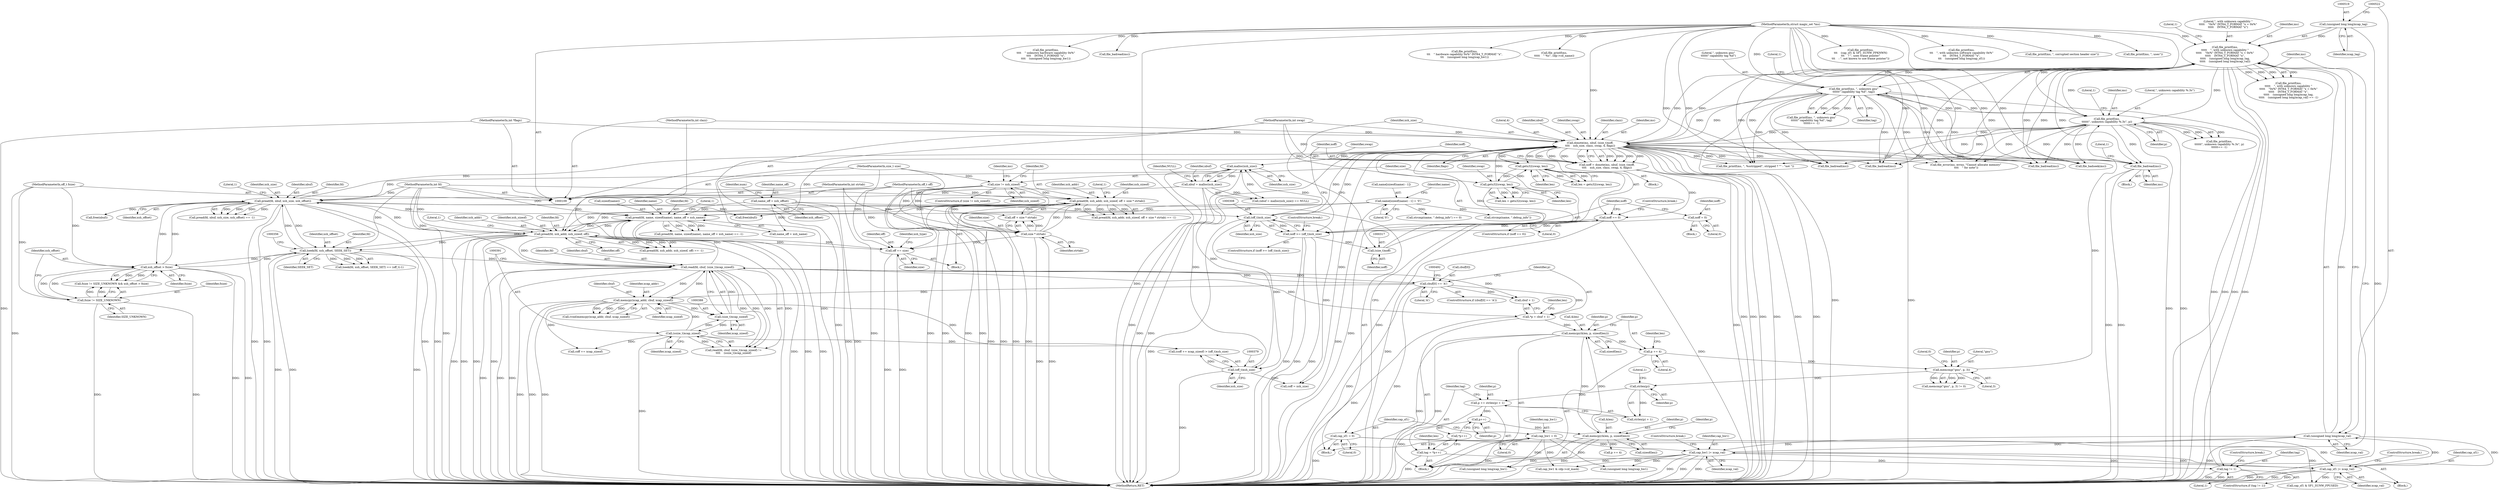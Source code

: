 digraph "1_file_445c8fb0ebff85195be94cd9f7e1df89cade5c7f_1@API" {
"1000394" [label="(Call,file_badread(ms))"];
"1000515" [label="(Call,file_printf(ms,\n\t\t\t\t\t    \", with unknown capability \"\n\t\t\t\t\t    \"0x%\" INT64_T_FORMAT \"x = 0x%\"\n\t\t\t\t\t    INT64_T_FORMAT \"x\",\n\t\t\t\t\t    (unsigned long long)xcap_tag,\n\t\t\t\t\t    (unsigned long long)xcap_val))"];
"1000480" [label="(Call,file_printf(ms, \", unknown gnu\"\n\t\t\t\t\t\t\" capability tag %d\", tag))"];
"1000438" [label="(Call,file_printf(ms,\n\t\t\t\t\t\t\", unknown capability %.3s\", p))"];
"1000313" [label="(Call,donote(ms, nbuf, (size_t)noff,\n\t\t\t\t    xsh_size, clazz, swap, 4, flags))"];
"1000110" [label="(MethodParameterIn,struct magic_set *ms)"];
"1000284" [label="(Call,pread(fd, nbuf, xsh_size, xsh_offset))"];
"1000226" [label="(Call,pread(fd, xsh_addr, xsh_sizeof, off))"];
"1000191" [label="(Call,pread(fd, name, sizeof(name), name_off + xsh_name))"];
"1000351" [label="(Call,lseek(fd, xsh_offset, SEEK_SET))"];
"1000113" [label="(MethodParameterIn,int fd)"];
"1000257" [label="(Call,xsh_offset > fsize)"];
"1000254" [label="(Call,fsize != SIZE_UNKNOWN)"];
"1000117" [label="(MethodParameterIn,off_t fsize)"];
"1000384" [label="(Call,read(fd, cbuf, (size_t)xcap_sizeof))"];
"1000400" [label="(Call,cbuf[0] == 'A')"];
"1000493" [label="(Call,memcpy(xcap_addr, cbuf, xcap_sizeof))"];
"1000390" [label="(Call,(ssize_t)xcap_sizeof)"];
"1000387" [label="(Call,(size_t)xcap_sizeof)"];
"1000164" [label="(Call,pread(fd, xsh_addr, xsh_sizeof, off + size * strtab))"];
"1000146" [label="(Call,size != xsh_sizeof)"];
"1000116" [label="(MethodParameterIn,size_t size)"];
"1000114" [label="(MethodParameterIn,off_t off)"];
"1000170" [label="(Call,size * strtab)"];
"1000120" [label="(MethodParameterIn,int strtab)"];
"1000207" [label="(Call,name[sizeof(name) - 1] = '\0')"];
"1000181" [label="(Call,name_off = xsh_offset)"];
"1000239" [label="(Call,off += size)"];
"1000269" [label="(Call,nbuf = malloc(xsh_size))"];
"1000271" [label="(Call,malloc(xsh_size))"];
"1000307" [label="(Call,(off_t)xsh_size)"];
"1000378" [label="(Call,(off_t)xsh_size)"];
"1000316" [label="(Call,(size_t)noff)"];
"1000305" [label="(Call,noff >= (off_t)xsh_size)"];
"1000325" [label="(Call,noff == 0)"];
"1000311" [label="(Call,noff = donote(ms, nbuf, (size_t)noff,\n\t\t\t\t    xsh_size, clazz, swap, 4, flags))"];
"1000299" [label="(Call,noff = 0)"];
"1000111" [label="(MethodParameterIn,int clazz)"];
"1000425" [label="(Call,getu32(swap, len))"];
"1000470" [label="(Call,getu32(swap, len))"];
"1000112" [label="(MethodParameterIn,int swap)"];
"1000118" [label="(MethodParameterIn,int *flags)"];
"1000430" [label="(Call,memcmp(\"gnu\", p, 3))"];
"1000420" [label="(Call,p += 4)"];
"1000414" [label="(Call,memcpy(&len, p, sizeof(len)))"];
"1000459" [label="(Call,memcpy(&len, p, sizeof(len)))"];
"1000457" [label="(Call,p++)"];
"1000448" [label="(Call,p += strlen(p) + 1)"];
"1000451" [label="(Call,strlen(p))"];
"1000407" [label="(Call,*p = cbuf + 1)"];
"1000474" [label="(Call,tag != 1)"];
"1000454" [label="(Call,tag = *p++)"];
"1000518" [label="(Call,(unsigned long long)xcap_tag)"];
"1000521" [label="(Call,(unsigned long long)xcap_val)"];
"1000503" [label="(Call,cap_hw1 |= xcap_val)"];
"1000137" [label="(Call,cap_hw1 = 0)"];
"1000508" [label="(Call,cap_sf1 |= xcap_val)"];
"1000141" [label="(Call,cap_sf1 = 0)"];
"1000305" [label="(Call,noff >= (off_t)xsh_size)"];
"1000448" [label="(Call,p += strlen(p) + 1)"];
"1000491" [label="(Call,(void)memcpy(xcap_addr, cbuf, xcap_sizeof))"];
"1000316" [label="(Call,(size_t)noff)"];
"1000111" [label="(MethodParameterIn,int clazz)"];
"1000230" [label="(Identifier,off)"];
"1000480" [label="(Call,file_printf(ms, \", unknown gnu\"\n\t\t\t\t\t\t\" capability tag %d\", tag))"];
"1000321" [label="(Identifier,swap)"];
"1000153" [label="(Identifier,ms)"];
"1000350" [label="(Call,lseek(fd, xsh_offset, SEEK_SET) == (off_t)-1)"];
"1000114" [label="(MethodParameterIn,off_t off)"];
"1000645" [label="(Call,file_printf(ms,\n\t\t\t    \" hardware capability 0x%\" INT64_T_FORMAT \"x\",\n\t\t\t    (unsigned long long)cap_hw1))"];
"1000699" [label="(MethodReturn,RET)"];
"1000485" [label="(Literal,1)"];
"1000493" [label="(Call,memcpy(xcap_addr, cbuf, xcap_sizeof))"];
"1000472" [label="(Identifier,len)"];
"1000458" [label="(Identifier,p)"];
"1000225" [label="(Call,pread(fd, xsh_addr, xsh_sizeof, off) == -1)"];
"1000608" [label="(Call,file_printf(ms,\n\t\t\t\t\t    \" %s\", cdp->cd_name))"];
"1000360" [label="(Call,file_badseek(ms))"];
"1000496" [label="(Identifier,xcap_sizeof)"];
"1000534" [label="(Call,coff = xsh_size)"];
"1000375" [label="(Call,coff += xcap_sizeof)"];
"1000116" [label="(MethodParameterIn,size_t size)"];
"1000400" [label="(Call,cbuf[0] == 'A')"];
"1000216" [label="(Call,strcmp(name, \".debug_info\") == 0)"];
"1000171" [label="(Identifier,size)"];
"1000326" [label="(Identifier,noff)"];
"1000454" [label="(Call,tag = *p++)"];
"1000506" [label="(ControlStructure,break;)"];
"1000288" [label="(Identifier,xsh_offset)"];
"1000443" [label="(Literal,1)"];
"1000395" [label="(Identifier,ms)"];
"1000234" [label="(Call,file_badread(ms))"];
"1000354" [label="(Identifier,SEEK_SET)"];
"1000415" [label="(Call,&len)"];
"1000217" [label="(Call,strcmp(name, \".debug_info\"))"];
"1000240" [label="(Identifier,off)"];
"1000172" [label="(Identifier,strtab)"];
"1000265" [label="(Block,)"];
"1000460" [label="(Call,&len)"];
"1000318" [label="(Identifier,noff)"];
"1000453" [label="(Literal,1)"];
"1000268" [label="(Call,(nbuf = malloc(xsh_size)) == NULL)"];
"1000304" [label="(ControlStructure,if (noff >= (off_t)xsh_size))"];
"1000471" [label="(Identifier,swap)"];
"1000422" [label="(Literal,4)"];
"1000285" [label="(Identifier,fd)"];
"1000232" [label="(Literal,1)"];
"1000462" [label="(Identifier,p)"];
"1000193" [label="(Identifier,name)"];
"1000431" [label="(Literal,\"gnu\")"];
"1000520" [label="(Identifier,xcap_tag)"];
"1000514" [label="(Call,file_printf(ms,\n\t\t\t\t\t    \", with unknown capability \"\n\t\t\t\t\t    \"0x%\" INT64_T_FORMAT \"x = 0x%\"\n\t\t\t\t\t    INT64_T_FORMAT \"x\",\n\t\t\t\t\t    (unsigned long long)xcap_tag,\n\t\t\t\t\t    (unsigned long long)xcap_val) == -1)"];
"1000494" [label="(Identifier,xcap_addr)"];
"1000666" [label="(Call,file_printf(ms,\n\t\t\t    (cap_sf1 & SF1_SUNW_FPKNWN)\n\t\t\t    ? \", uses frame pointer\"\n\t\t\t    : \", not known to use frame pointer\"))"];
"1000392" [label="(Identifier,xcap_sizeof)"];
"1000145" [label="(ControlStructure,if (size != xsh_sizeof))"];
"1000255" [label="(Identifier,fsize)"];
"1000510" [label="(Identifier,xcap_val)"];
"1000686" [label="(Call,file_printf(ms,\n\t\t\t    \", with unknown software capability 0x%\"\n\t\t\t    INT64_T_FORMAT \"x\",\n\t\t\t    (unsigned long long)cap_sf1))"];
"1000648" [label="(Call,(unsigned long long)cap_hw1)"];
"1000543" [label="(Call,file_printf(ms, \", %sstripped\", stripped ? \"\" : \"not \"))"];
"1000378" [label="(Call,(off_t)xsh_size)"];
"1000269" [label="(Call,nbuf = malloc(xsh_size))"];
"1000228" [label="(Identifier,xsh_addr)"];
"1000258" [label="(Identifier,xsh_offset)"];
"1000455" [label="(Identifier,tag)"];
"1000473" [label="(ControlStructure,if (tag != 1))"];
"1000389" [label="(Identifier,xcap_sizeof)"];
"1000147" [label="(Identifier,size)"];
"1000142" [label="(Identifier,cap_sf1)"];
"1000118" [label="(MethodParameterIn,int *flags)"];
"1000320" [label="(Identifier,clazz)"];
"1000420" [label="(Call,p += 4)"];
"1000383" [label="(Call,read(fd, cbuf, (size_t)xcap_sizeof) !=\n\t\t\t\t    (ssize_t)xcap_sizeof)"];
"1000329" [label="(Call,free(nbuf))"];
"1000113" [label="(MethodParameterIn,int fd)"];
"1000386" [label="(Identifier,cbuf)"];
"1000229" [label="(Identifier,xsh_sizeof)"];
"1000272" [label="(Identifier,xsh_size)"];
"1000110" [label="(MethodParameterIn,struct magic_set *ms)"];
"1000208" [label="(Call,name[sizeof(name) - 1])"];
"1000461" [label="(Identifier,len)"];
"1000490" [label="(ControlStructure,break;)"];
"1000457" [label="(Call,p++)"];
"1000429" [label="(Call,memcmp(\"gnu\", p, 3) != 0)"];
"1000183" [label="(Identifier,xsh_offset)"];
"1000112" [label="(MethodParameterIn,int swap)"];
"1000241" [label="(Identifier,size)"];
"1000495" [label="(Identifier,cbuf)"];
"1000517" [label="(Literal,\", with unknown capability \"\n\t\t\t\t\t    \"0x%\" INT64_T_FORMAT \"x = 0x%\"\n\t\t\t\t\t    INT64_T_FORMAT \"x\")"];
"1000511" [label="(ControlStructure,break;)"];
"1000271" [label="(Call,malloc(xsh_size))"];
"1000303" [label="(Block,)"];
"1000299" [label="(Call,noff = 0)"];
"1000192" [label="(Identifier,fd)"];
"1000314" [label="(Identifier,ms)"];
"1000390" [label="(Call,(ssize_t)xcap_sizeof)"];
"1000165" [label="(Identifier,fd)"];
"1000660" [label="(Call,cap_sf1 & SF1_SUNW_FPUSED)"];
"1000322" [label="(Literal,4)"];
"1000166" [label="(Identifier,xsh_addr)"];
"1000504" [label="(Identifier,cap_hw1)"];
"1000139" [label="(Literal,0)"];
"1000310" [label="(ControlStructure,break;)"];
"1000315" [label="(Identifier,nbuf)"];
"1000421" [label="(Identifier,p)"];
"1000324" [label="(ControlStructure,if (noff == 0))"];
"1000438" [label="(Call,file_printf(ms,\n\t\t\t\t\t\t\", unknown capability %.3s\", p))"];
"1000270" [label="(Identifier,nbuf)"];
"1000451" [label="(Call,strlen(p))"];
"1000466" [label="(Identifier,p)"];
"1000425" [label="(Call,getu32(swap, len))"];
"1000452" [label="(Identifier,p)"];
"1000393" [label="(Block,)"];
"1000273" [label="(Identifier,NULL)"];
"1000405" [label="(Block,)"];
"1000182" [label="(Identifier,name_off)"];
"1000214" [label="(Literal,'\0')"];
"1000309" [label="(Identifier,xsh_size)"];
"1000323" [label="(Identifier,flags)"];
"1000194" [label="(Call,sizeof(name))"];
"1000407" [label="(Call,*p = cbuf + 1)"];
"1000353" [label="(Identifier,xsh_offset)"];
"1000284" [label="(Call,pread(fd, nbuf, xsh_size, xsh_offset))"];
"1000409" [label="(Call,cbuf + 1)"];
"1000416" [label="(Identifier,len)"];
"1000174" [label="(Literal,1)"];
"1000398" [label="(Literal,1)"];
"1000196" [label="(Call,name_off + xsh_name)"];
"1000152" [label="(Call,file_printf(ms, \", corrupted section header size\"))"];
"1000202" [label="(Call,file_badread(ms))"];
"1000424" [label="(Identifier,len)"];
"1000456" [label="(Call,*p++)"];
"1000474" [label="(Call,tag != 1)"];
"1000185" [label="(Identifier,num)"];
"1000475" [label="(Identifier,tag)"];
"1000583" [label="(Call,file_printf(ms, \", uses\"))"];
"1000168" [label="(Call,off + size * strtab)"];
"1000292" [label="(Call,file_badread(ms))"];
"1000259" [label="(Identifier,fsize)"];
"1000188" [label="(Block,)"];
"1000463" [label="(Call,sizeof(len))"];
"1000499" [label="(Block,)"];
"1000630" [label="(Call,file_printf(ms,\n\t\t\t\t    \" unknown hardware capability 0x%\"\n\t\t\t\t    INT64_T_FORMAT \"x\",\n\t\t\t\t    (unsigned long long)cap_hw1))"];
"1000283" [label="(Call,pread(fd, nbuf, xsh_size, xsh_offset) == -1)"];
"1000301" [label="(Literal,0)"];
"1000470" [label="(Call,getu32(swap, len))"];
"1000600" [label="(Call,cap_hw1 & cdp->cd_mask)"];
"1000294" [label="(Call,free(nbuf))"];
"1000254" [label="(Call,fsize != SIZE_UNKNOWN)"];
"1000439" [label="(Identifier,ms)"];
"1000146" [label="(Call,size != xsh_sizeof)"];
"1000408" [label="(Identifier,p)"];
"1000311" [label="(Call,noff = donote(ms, nbuf, (size_t)noff,\n\t\t\t\t    xsh_size, clazz, swap, 4, flags))"];
"1000226" [label="(Call,pread(fd, xsh_addr, xsh_sizeof, off))"];
"1000190" [label="(Call,pread(fd, name, sizeof(name), name_off + xsh_name) == -1)"];
"1000387" [label="(Call,(size_t)xcap_sizeof)"];
"1000437" [label="(Call,file_printf(ms,\n\t\t\t\t\t\t\", unknown capability %.3s\", p)\n\t\t\t\t\t\t== -1)"];
"1000191" [label="(Call,pread(fd, name, sizeof(name), name_off + xsh_name))"];
"1000385" [label="(Identifier,fd)"];
"1000121" [label="(Block,)"];
"1000327" [label="(Literal,0)"];
"1000433" [label="(Literal,3)"];
"1000465" [label="(Call,p += 4)"];
"1000141" [label="(Call,cap_sf1 = 0)"];
"1000207" [label="(Call,name[sizeof(name) - 1] = '\0')"];
"1000401" [label="(Call,cbuf[0])"];
"1000120" [label="(MethodParameterIn,int strtab)"];
"1000483" [label="(Identifier,tag)"];
"1000525" [label="(Literal,1)"];
"1000256" [label="(Identifier,SIZE_UNKNOWN)"];
"1000218" [label="(Identifier,name)"];
"1000325" [label="(Call,noff == 0)"];
"1000239" [label="(Call,off += size)"];
"1000523" [label="(Identifier,xcap_val)"];
"1000275" [label="(Call,file_error(ms, errno, \"Cannot allocate memory\"\n \t\t\t\t    \" for note\"))"];
"1000516" [label="(Identifier,ms)"];
"1000351" [label="(Call,lseek(fd, xsh_offset, SEEK_SET))"];
"1000181" [label="(Call,name_off = xsh_offset)"];
"1000138" [label="(Identifier,cap_hw1)"];
"1000227" [label="(Identifier,fd)"];
"1000167" [label="(Identifier,xsh_sizeof)"];
"1000253" [label="(Call,fsize != SIZE_UNKNOWN && xsh_offset > fsize)"];
"1000243" [label="(Identifier,xsh_type)"];
"1000394" [label="(Call,file_badread(ms))"];
"1000290" [label="(Literal,1)"];
"1000426" [label="(Identifier,swap)"];
"1000479" [label="(Call,file_printf(ms, \", unknown gnu\"\n\t\t\t\t\t\t\" capability tag %d\", tag)\n\t\t\t\t\t\t== -1)"];
"1000352" [label="(Identifier,fd)"];
"1000404" [label="(Literal,'A')"];
"1000440" [label="(Literal,\", unknown capability %.3s\")"];
"1000176" [label="(Call,file_badread(ms))"];
"1000380" [label="(Identifier,xsh_size)"];
"1000257" [label="(Call,xsh_offset > fsize)"];
"1000148" [label="(Identifier,xsh_sizeof)"];
"1000459" [label="(Call,memcpy(&len, p, sizeof(len)))"];
"1000449" [label="(Identifier,p)"];
"1000163" [label="(Call,pread(fd, xsh_addr, xsh_sizeof, off + size * strtab) == -1)"];
"1000482" [label="(Literal,\", unknown gnu\"\n\t\t\t\t\t\t\" capability tag %d\")"];
"1000414" [label="(Call,memcpy(&len, p, sizeof(len)))"];
"1000521" [label="(Call,(unsigned long long)xcap_val)"];
"1000117" [label="(MethodParameterIn,off_t fsize)"];
"1000312" [label="(Identifier,noff)"];
"1000328" [label="(ControlStructure,break;)"];
"1000384" [label="(Call,read(fd, cbuf, (size_t)xcap_sizeof))"];
"1000137" [label="(Call,cap_hw1 = 0)"];
"1000518" [label="(Call,(unsigned long long)xcap_tag)"];
"1000313" [label="(Call,donote(ms, nbuf, (size_t)noff,\n\t\t\t\t    xsh_size, clazz, swap, 4, flags))"];
"1000468" [label="(Call,len = getu32(swap, len))"];
"1000508" [label="(Call,cap_sf1 |= xcap_val)"];
"1000399" [label="(ControlStructure,if (cbuf[0] == 'A'))"];
"1000503" [label="(Call,cap_hw1 |= xcap_val)"];
"1000434" [label="(Literal,0)"];
"1000441" [label="(Identifier,p)"];
"1000509" [label="(Identifier,cap_sf1)"];
"1000300" [label="(Identifier,noff)"];
"1000427" [label="(Identifier,len)"];
"1000319" [label="(Identifier,xsh_size)"];
"1000430" [label="(Call,memcmp(\"gnu\", p, 3))"];
"1000164" [label="(Call,pread(fd, xsh_addr, xsh_sizeof, off + size * strtab))"];
"1000374" [label="(Call,(coff += xcap_sizeof) > (off_t)xsh_size)"];
"1000170" [label="(Call,size * strtab)"];
"1000306" [label="(Identifier,noff)"];
"1000633" [label="(Call,(unsigned long long)cap_hw1)"];
"1000505" [label="(Identifier,xcap_val)"];
"1000423" [label="(Call,len = getu32(swap, len))"];
"1000307" [label="(Call,(off_t)xsh_size)"];
"1000287" [label="(Identifier,xsh_size)"];
"1000200" [label="(Literal,1)"];
"1000432" [label="(Identifier,p)"];
"1000417" [label="(Identifier,p)"];
"1000476" [label="(Literal,1)"];
"1000286" [label="(Identifier,nbuf)"];
"1000450" [label="(Call,strlen(p) + 1)"];
"1000481" [label="(Identifier,ms)"];
"1000515" [label="(Call,file_printf(ms,\n\t\t\t\t\t    \", with unknown capability \"\n\t\t\t\t\t    \"0x%\" INT64_T_FORMAT \"x = 0x%\"\n\t\t\t\t\t    INT64_T_FORMAT \"x\",\n\t\t\t\t\t    (unsigned long long)xcap_tag,\n\t\t\t\t\t    (unsigned long long)xcap_val))"];
"1000418" [label="(Call,sizeof(len))"];
"1000143" [label="(Literal,0)"];
"1000394" -> "1000393"  [label="AST: "];
"1000394" -> "1000395"  [label="CFG: "];
"1000395" -> "1000394"  [label="AST: "];
"1000398" -> "1000394"  [label="CFG: "];
"1000394" -> "1000699"  [label="DDG: "];
"1000394" -> "1000699"  [label="DDG: "];
"1000515" -> "1000394"  [label="DDG: "];
"1000480" -> "1000394"  [label="DDG: "];
"1000438" -> "1000394"  [label="DDG: "];
"1000313" -> "1000394"  [label="DDG: "];
"1000110" -> "1000394"  [label="DDG: "];
"1000515" -> "1000514"  [label="AST: "];
"1000515" -> "1000521"  [label="CFG: "];
"1000516" -> "1000515"  [label="AST: "];
"1000517" -> "1000515"  [label="AST: "];
"1000518" -> "1000515"  [label="AST: "];
"1000521" -> "1000515"  [label="AST: "];
"1000525" -> "1000515"  [label="CFG: "];
"1000515" -> "1000699"  [label="DDG: "];
"1000515" -> "1000699"  [label="DDG: "];
"1000515" -> "1000699"  [label="DDG: "];
"1000515" -> "1000202"  [label="DDG: "];
"1000515" -> "1000234"  [label="DDG: "];
"1000515" -> "1000275"  [label="DDG: "];
"1000515" -> "1000292"  [label="DDG: "];
"1000515" -> "1000313"  [label="DDG: "];
"1000515" -> "1000360"  [label="DDG: "];
"1000515" -> "1000438"  [label="DDG: "];
"1000515" -> "1000480"  [label="DDG: "];
"1000515" -> "1000514"  [label="DDG: "];
"1000515" -> "1000514"  [label="DDG: "];
"1000515" -> "1000514"  [label="DDG: "];
"1000515" -> "1000514"  [label="DDG: "];
"1000480" -> "1000515"  [label="DDG: "];
"1000438" -> "1000515"  [label="DDG: "];
"1000313" -> "1000515"  [label="DDG: "];
"1000110" -> "1000515"  [label="DDG: "];
"1000518" -> "1000515"  [label="DDG: "];
"1000521" -> "1000515"  [label="DDG: "];
"1000515" -> "1000543"  [label="DDG: "];
"1000480" -> "1000479"  [label="AST: "];
"1000480" -> "1000483"  [label="CFG: "];
"1000481" -> "1000480"  [label="AST: "];
"1000482" -> "1000480"  [label="AST: "];
"1000483" -> "1000480"  [label="AST: "];
"1000485" -> "1000480"  [label="CFG: "];
"1000480" -> "1000699"  [label="DDG: "];
"1000480" -> "1000699"  [label="DDG: "];
"1000480" -> "1000202"  [label="DDG: "];
"1000480" -> "1000234"  [label="DDG: "];
"1000480" -> "1000275"  [label="DDG: "];
"1000480" -> "1000292"  [label="DDG: "];
"1000480" -> "1000313"  [label="DDG: "];
"1000480" -> "1000360"  [label="DDG: "];
"1000480" -> "1000438"  [label="DDG: "];
"1000480" -> "1000479"  [label="DDG: "];
"1000480" -> "1000479"  [label="DDG: "];
"1000480" -> "1000479"  [label="DDG: "];
"1000438" -> "1000480"  [label="DDG: "];
"1000313" -> "1000480"  [label="DDG: "];
"1000110" -> "1000480"  [label="DDG: "];
"1000474" -> "1000480"  [label="DDG: "];
"1000480" -> "1000543"  [label="DDG: "];
"1000438" -> "1000437"  [label="AST: "];
"1000438" -> "1000441"  [label="CFG: "];
"1000439" -> "1000438"  [label="AST: "];
"1000440" -> "1000438"  [label="AST: "];
"1000441" -> "1000438"  [label="AST: "];
"1000443" -> "1000438"  [label="CFG: "];
"1000438" -> "1000699"  [label="DDG: "];
"1000438" -> "1000699"  [label="DDG: "];
"1000438" -> "1000202"  [label="DDG: "];
"1000438" -> "1000234"  [label="DDG: "];
"1000438" -> "1000275"  [label="DDG: "];
"1000438" -> "1000292"  [label="DDG: "];
"1000438" -> "1000313"  [label="DDG: "];
"1000438" -> "1000360"  [label="DDG: "];
"1000438" -> "1000437"  [label="DDG: "];
"1000438" -> "1000437"  [label="DDG: "];
"1000438" -> "1000437"  [label="DDG: "];
"1000313" -> "1000438"  [label="DDG: "];
"1000110" -> "1000438"  [label="DDG: "];
"1000430" -> "1000438"  [label="DDG: "];
"1000438" -> "1000543"  [label="DDG: "];
"1000313" -> "1000311"  [label="AST: "];
"1000313" -> "1000323"  [label="CFG: "];
"1000314" -> "1000313"  [label="AST: "];
"1000315" -> "1000313"  [label="AST: "];
"1000316" -> "1000313"  [label="AST: "];
"1000319" -> "1000313"  [label="AST: "];
"1000320" -> "1000313"  [label="AST: "];
"1000321" -> "1000313"  [label="AST: "];
"1000322" -> "1000313"  [label="AST: "];
"1000323" -> "1000313"  [label="AST: "];
"1000311" -> "1000313"  [label="CFG: "];
"1000313" -> "1000699"  [label="DDG: "];
"1000313" -> "1000699"  [label="DDG: "];
"1000313" -> "1000699"  [label="DDG: "];
"1000313" -> "1000699"  [label="DDG: "];
"1000313" -> "1000699"  [label="DDG: "];
"1000313" -> "1000699"  [label="DDG: "];
"1000313" -> "1000202"  [label="DDG: "];
"1000313" -> "1000234"  [label="DDG: "];
"1000313" -> "1000271"  [label="DDG: "];
"1000313" -> "1000275"  [label="DDG: "];
"1000313" -> "1000292"  [label="DDG: "];
"1000313" -> "1000307"  [label="DDG: "];
"1000313" -> "1000311"  [label="DDG: "];
"1000313" -> "1000311"  [label="DDG: "];
"1000313" -> "1000311"  [label="DDG: "];
"1000313" -> "1000311"  [label="DDG: "];
"1000313" -> "1000311"  [label="DDG: "];
"1000313" -> "1000311"  [label="DDG: "];
"1000313" -> "1000311"  [label="DDG: "];
"1000313" -> "1000311"  [label="DDG: "];
"1000110" -> "1000313"  [label="DDG: "];
"1000284" -> "1000313"  [label="DDG: "];
"1000316" -> "1000313"  [label="DDG: "];
"1000307" -> "1000313"  [label="DDG: "];
"1000111" -> "1000313"  [label="DDG: "];
"1000425" -> "1000313"  [label="DDG: "];
"1000470" -> "1000313"  [label="DDG: "];
"1000112" -> "1000313"  [label="DDG: "];
"1000118" -> "1000313"  [label="DDG: "];
"1000313" -> "1000329"  [label="DDG: "];
"1000313" -> "1000360"  [label="DDG: "];
"1000313" -> "1000378"  [label="DDG: "];
"1000313" -> "1000425"  [label="DDG: "];
"1000313" -> "1000534"  [label="DDG: "];
"1000313" -> "1000543"  [label="DDG: "];
"1000110" -> "1000109"  [label="AST: "];
"1000110" -> "1000699"  [label="DDG: "];
"1000110" -> "1000152"  [label="DDG: "];
"1000110" -> "1000176"  [label="DDG: "];
"1000110" -> "1000202"  [label="DDG: "];
"1000110" -> "1000234"  [label="DDG: "];
"1000110" -> "1000275"  [label="DDG: "];
"1000110" -> "1000292"  [label="DDG: "];
"1000110" -> "1000360"  [label="DDG: "];
"1000110" -> "1000543"  [label="DDG: "];
"1000110" -> "1000583"  [label="DDG: "];
"1000110" -> "1000608"  [label="DDG: "];
"1000110" -> "1000630"  [label="DDG: "];
"1000110" -> "1000645"  [label="DDG: "];
"1000110" -> "1000666"  [label="DDG: "];
"1000110" -> "1000686"  [label="DDG: "];
"1000284" -> "1000283"  [label="AST: "];
"1000284" -> "1000288"  [label="CFG: "];
"1000285" -> "1000284"  [label="AST: "];
"1000286" -> "1000284"  [label="AST: "];
"1000287" -> "1000284"  [label="AST: "];
"1000288" -> "1000284"  [label="AST: "];
"1000290" -> "1000284"  [label="CFG: "];
"1000284" -> "1000699"  [label="DDG: "];
"1000284" -> "1000699"  [label="DDG: "];
"1000284" -> "1000699"  [label="DDG: "];
"1000284" -> "1000699"  [label="DDG: "];
"1000284" -> "1000191"  [label="DDG: "];
"1000284" -> "1000257"  [label="DDG: "];
"1000284" -> "1000283"  [label="DDG: "];
"1000284" -> "1000283"  [label="DDG: "];
"1000284" -> "1000283"  [label="DDG: "];
"1000284" -> "1000283"  [label="DDG: "];
"1000226" -> "1000284"  [label="DDG: "];
"1000113" -> "1000284"  [label="DDG: "];
"1000269" -> "1000284"  [label="DDG: "];
"1000271" -> "1000284"  [label="DDG: "];
"1000351" -> "1000284"  [label="DDG: "];
"1000257" -> "1000284"  [label="DDG: "];
"1000284" -> "1000294"  [label="DDG: "];
"1000284" -> "1000307"  [label="DDG: "];
"1000284" -> "1000329"  [label="DDG: "];
"1000284" -> "1000351"  [label="DDG: "];
"1000226" -> "1000225"  [label="AST: "];
"1000226" -> "1000230"  [label="CFG: "];
"1000227" -> "1000226"  [label="AST: "];
"1000228" -> "1000226"  [label="AST: "];
"1000229" -> "1000226"  [label="AST: "];
"1000230" -> "1000226"  [label="AST: "];
"1000232" -> "1000226"  [label="CFG: "];
"1000226" -> "1000699"  [label="DDG: "];
"1000226" -> "1000699"  [label="DDG: "];
"1000226" -> "1000699"  [label="DDG: "];
"1000226" -> "1000699"  [label="DDG: "];
"1000226" -> "1000191"  [label="DDG: "];
"1000226" -> "1000225"  [label="DDG: "];
"1000226" -> "1000225"  [label="DDG: "];
"1000226" -> "1000225"  [label="DDG: "];
"1000226" -> "1000225"  [label="DDG: "];
"1000191" -> "1000226"  [label="DDG: "];
"1000113" -> "1000226"  [label="DDG: "];
"1000164" -> "1000226"  [label="DDG: "];
"1000164" -> "1000226"  [label="DDG: "];
"1000239" -> "1000226"  [label="DDG: "];
"1000114" -> "1000226"  [label="DDG: "];
"1000226" -> "1000239"  [label="DDG: "];
"1000226" -> "1000351"  [label="DDG: "];
"1000226" -> "1000384"  [label="DDG: "];
"1000191" -> "1000190"  [label="AST: "];
"1000191" -> "1000196"  [label="CFG: "];
"1000192" -> "1000191"  [label="AST: "];
"1000193" -> "1000191"  [label="AST: "];
"1000194" -> "1000191"  [label="AST: "];
"1000196" -> "1000191"  [label="AST: "];
"1000200" -> "1000191"  [label="CFG: "];
"1000191" -> "1000699"  [label="DDG: "];
"1000191" -> "1000699"  [label="DDG: "];
"1000191" -> "1000699"  [label="DDG: "];
"1000191" -> "1000190"  [label="DDG: "];
"1000191" -> "1000190"  [label="DDG: "];
"1000191" -> "1000190"  [label="DDG: "];
"1000351" -> "1000191"  [label="DDG: "];
"1000384" -> "1000191"  [label="DDG: "];
"1000164" -> "1000191"  [label="DDG: "];
"1000113" -> "1000191"  [label="DDG: "];
"1000207" -> "1000191"  [label="DDG: "];
"1000181" -> "1000191"  [label="DDG: "];
"1000351" -> "1000350"  [label="AST: "];
"1000351" -> "1000354"  [label="CFG: "];
"1000352" -> "1000351"  [label="AST: "];
"1000353" -> "1000351"  [label="AST: "];
"1000354" -> "1000351"  [label="AST: "];
"1000356" -> "1000351"  [label="CFG: "];
"1000351" -> "1000699"  [label="DDG: "];
"1000351" -> "1000699"  [label="DDG: "];
"1000351" -> "1000699"  [label="DDG: "];
"1000351" -> "1000257"  [label="DDG: "];
"1000351" -> "1000350"  [label="DDG: "];
"1000351" -> "1000350"  [label="DDG: "];
"1000351" -> "1000350"  [label="DDG: "];
"1000113" -> "1000351"  [label="DDG: "];
"1000257" -> "1000351"  [label="DDG: "];
"1000351" -> "1000384"  [label="DDG: "];
"1000113" -> "1000109"  [label="AST: "];
"1000113" -> "1000699"  [label="DDG: "];
"1000113" -> "1000164"  [label="DDG: "];
"1000113" -> "1000384"  [label="DDG: "];
"1000257" -> "1000253"  [label="AST: "];
"1000257" -> "1000259"  [label="CFG: "];
"1000258" -> "1000257"  [label="AST: "];
"1000259" -> "1000257"  [label="AST: "];
"1000253" -> "1000257"  [label="CFG: "];
"1000257" -> "1000699"  [label="DDG: "];
"1000257" -> "1000699"  [label="DDG: "];
"1000257" -> "1000254"  [label="DDG: "];
"1000257" -> "1000253"  [label="DDG: "];
"1000257" -> "1000253"  [label="DDG: "];
"1000254" -> "1000257"  [label="DDG: "];
"1000117" -> "1000257"  [label="DDG: "];
"1000254" -> "1000253"  [label="AST: "];
"1000254" -> "1000256"  [label="CFG: "];
"1000255" -> "1000254"  [label="AST: "];
"1000256" -> "1000254"  [label="AST: "];
"1000258" -> "1000254"  [label="CFG: "];
"1000253" -> "1000254"  [label="CFG: "];
"1000254" -> "1000699"  [label="DDG: "];
"1000254" -> "1000699"  [label="DDG: "];
"1000254" -> "1000253"  [label="DDG: "];
"1000254" -> "1000253"  [label="DDG: "];
"1000117" -> "1000254"  [label="DDG: "];
"1000117" -> "1000109"  [label="AST: "];
"1000117" -> "1000699"  [label="DDG: "];
"1000384" -> "1000383"  [label="AST: "];
"1000384" -> "1000387"  [label="CFG: "];
"1000385" -> "1000384"  [label="AST: "];
"1000386" -> "1000384"  [label="AST: "];
"1000387" -> "1000384"  [label="AST: "];
"1000391" -> "1000384"  [label="CFG: "];
"1000384" -> "1000699"  [label="DDG: "];
"1000384" -> "1000699"  [label="DDG: "];
"1000384" -> "1000699"  [label="DDG: "];
"1000384" -> "1000383"  [label="DDG: "];
"1000384" -> "1000383"  [label="DDG: "];
"1000384" -> "1000383"  [label="DDG: "];
"1000400" -> "1000384"  [label="DDG: "];
"1000493" -> "1000384"  [label="DDG: "];
"1000387" -> "1000384"  [label="DDG: "];
"1000384" -> "1000400"  [label="DDG: "];
"1000384" -> "1000407"  [label="DDG: "];
"1000384" -> "1000409"  [label="DDG: "];
"1000384" -> "1000493"  [label="DDG: "];
"1000400" -> "1000399"  [label="AST: "];
"1000400" -> "1000404"  [label="CFG: "];
"1000401" -> "1000400"  [label="AST: "];
"1000404" -> "1000400"  [label="AST: "];
"1000408" -> "1000400"  [label="CFG: "];
"1000492" -> "1000400"  [label="CFG: "];
"1000400" -> "1000699"  [label="DDG: "];
"1000400" -> "1000699"  [label="DDG: "];
"1000400" -> "1000407"  [label="DDG: "];
"1000400" -> "1000409"  [label="DDG: "];
"1000400" -> "1000493"  [label="DDG: "];
"1000493" -> "1000491"  [label="AST: "];
"1000493" -> "1000496"  [label="CFG: "];
"1000494" -> "1000493"  [label="AST: "];
"1000495" -> "1000493"  [label="AST: "];
"1000496" -> "1000493"  [label="AST: "];
"1000491" -> "1000493"  [label="CFG: "];
"1000493" -> "1000699"  [label="DDG: "];
"1000493" -> "1000699"  [label="DDG: "];
"1000493" -> "1000699"  [label="DDG: "];
"1000493" -> "1000374"  [label="DDG: "];
"1000493" -> "1000375"  [label="DDG: "];
"1000493" -> "1000387"  [label="DDG: "];
"1000493" -> "1000491"  [label="DDG: "];
"1000493" -> "1000491"  [label="DDG: "];
"1000493" -> "1000491"  [label="DDG: "];
"1000390" -> "1000493"  [label="DDG: "];
"1000390" -> "1000383"  [label="AST: "];
"1000390" -> "1000392"  [label="CFG: "];
"1000391" -> "1000390"  [label="AST: "];
"1000392" -> "1000390"  [label="AST: "];
"1000383" -> "1000390"  [label="CFG: "];
"1000390" -> "1000699"  [label="DDG: "];
"1000390" -> "1000374"  [label="DDG: "];
"1000390" -> "1000375"  [label="DDG: "];
"1000390" -> "1000387"  [label="DDG: "];
"1000390" -> "1000383"  [label="DDG: "];
"1000387" -> "1000390"  [label="DDG: "];
"1000387" -> "1000389"  [label="CFG: "];
"1000388" -> "1000387"  [label="AST: "];
"1000389" -> "1000387"  [label="AST: "];
"1000164" -> "1000163"  [label="AST: "];
"1000164" -> "1000168"  [label="CFG: "];
"1000165" -> "1000164"  [label="AST: "];
"1000166" -> "1000164"  [label="AST: "];
"1000167" -> "1000164"  [label="AST: "];
"1000168" -> "1000164"  [label="AST: "];
"1000174" -> "1000164"  [label="CFG: "];
"1000164" -> "1000699"  [label="DDG: "];
"1000164" -> "1000699"  [label="DDG: "];
"1000164" -> "1000699"  [label="DDG: "];
"1000164" -> "1000699"  [label="DDG: "];
"1000164" -> "1000163"  [label="DDG: "];
"1000164" -> "1000163"  [label="DDG: "];
"1000164" -> "1000163"  [label="DDG: "];
"1000164" -> "1000163"  [label="DDG: "];
"1000146" -> "1000164"  [label="DDG: "];
"1000114" -> "1000164"  [label="DDG: "];
"1000170" -> "1000164"  [label="DDG: "];
"1000170" -> "1000164"  [label="DDG: "];
"1000146" -> "1000145"  [label="AST: "];
"1000146" -> "1000148"  [label="CFG: "];
"1000147" -> "1000146"  [label="AST: "];
"1000148" -> "1000146"  [label="AST: "];
"1000153" -> "1000146"  [label="CFG: "];
"1000165" -> "1000146"  [label="CFG: "];
"1000146" -> "1000699"  [label="DDG: "];
"1000146" -> "1000699"  [label="DDG: "];
"1000146" -> "1000699"  [label="DDG: "];
"1000116" -> "1000146"  [label="DDG: "];
"1000146" -> "1000170"  [label="DDG: "];
"1000116" -> "1000109"  [label="AST: "];
"1000116" -> "1000699"  [label="DDG: "];
"1000116" -> "1000170"  [label="DDG: "];
"1000116" -> "1000239"  [label="DDG: "];
"1000114" -> "1000109"  [label="AST: "];
"1000114" -> "1000699"  [label="DDG: "];
"1000114" -> "1000168"  [label="DDG: "];
"1000114" -> "1000239"  [label="DDG: "];
"1000170" -> "1000168"  [label="AST: "];
"1000170" -> "1000172"  [label="CFG: "];
"1000171" -> "1000170"  [label="AST: "];
"1000172" -> "1000170"  [label="AST: "];
"1000168" -> "1000170"  [label="CFG: "];
"1000170" -> "1000699"  [label="DDG: "];
"1000170" -> "1000699"  [label="DDG: "];
"1000170" -> "1000168"  [label="DDG: "];
"1000170" -> "1000168"  [label="DDG: "];
"1000120" -> "1000170"  [label="DDG: "];
"1000170" -> "1000239"  [label="DDG: "];
"1000120" -> "1000109"  [label="AST: "];
"1000120" -> "1000699"  [label="DDG: "];
"1000207" -> "1000188"  [label="AST: "];
"1000207" -> "1000214"  [label="CFG: "];
"1000208" -> "1000207"  [label="AST: "];
"1000214" -> "1000207"  [label="AST: "];
"1000218" -> "1000207"  [label="CFG: "];
"1000207" -> "1000699"  [label="DDG: "];
"1000207" -> "1000216"  [label="DDG: "];
"1000207" -> "1000217"  [label="DDG: "];
"1000181" -> "1000121"  [label="AST: "];
"1000181" -> "1000183"  [label="CFG: "];
"1000182" -> "1000181"  [label="AST: "];
"1000183" -> "1000181"  [label="AST: "];
"1000185" -> "1000181"  [label="CFG: "];
"1000181" -> "1000699"  [label="DDG: "];
"1000181" -> "1000699"  [label="DDG: "];
"1000181" -> "1000196"  [label="DDG: "];
"1000239" -> "1000188"  [label="AST: "];
"1000239" -> "1000241"  [label="CFG: "];
"1000240" -> "1000239"  [label="AST: "];
"1000241" -> "1000239"  [label="AST: "];
"1000243" -> "1000239"  [label="CFG: "];
"1000239" -> "1000699"  [label="DDG: "];
"1000239" -> "1000699"  [label="DDG: "];
"1000269" -> "1000268"  [label="AST: "];
"1000269" -> "1000271"  [label="CFG: "];
"1000270" -> "1000269"  [label="AST: "];
"1000271" -> "1000269"  [label="AST: "];
"1000273" -> "1000269"  [label="CFG: "];
"1000269" -> "1000699"  [label="DDG: "];
"1000269" -> "1000699"  [label="DDG: "];
"1000269" -> "1000268"  [label="DDG: "];
"1000271" -> "1000269"  [label="DDG: "];
"1000271" -> "1000272"  [label="CFG: "];
"1000272" -> "1000271"  [label="AST: "];
"1000271" -> "1000699"  [label="DDG: "];
"1000271" -> "1000268"  [label="DDG: "];
"1000307" -> "1000271"  [label="DDG: "];
"1000378" -> "1000271"  [label="DDG: "];
"1000307" -> "1000305"  [label="AST: "];
"1000307" -> "1000309"  [label="CFG: "];
"1000308" -> "1000307"  [label="AST: "];
"1000309" -> "1000307"  [label="AST: "];
"1000305" -> "1000307"  [label="CFG: "];
"1000307" -> "1000699"  [label="DDG: "];
"1000307" -> "1000305"  [label="DDG: "];
"1000307" -> "1000378"  [label="DDG: "];
"1000307" -> "1000534"  [label="DDG: "];
"1000378" -> "1000374"  [label="AST: "];
"1000378" -> "1000380"  [label="CFG: "];
"1000379" -> "1000378"  [label="AST: "];
"1000380" -> "1000378"  [label="AST: "];
"1000374" -> "1000378"  [label="CFG: "];
"1000378" -> "1000699"  [label="DDG: "];
"1000378" -> "1000374"  [label="DDG: "];
"1000378" -> "1000534"  [label="DDG: "];
"1000316" -> "1000318"  [label="CFG: "];
"1000317" -> "1000316"  [label="AST: "];
"1000318" -> "1000316"  [label="AST: "];
"1000319" -> "1000316"  [label="CFG: "];
"1000305" -> "1000316"  [label="DDG: "];
"1000305" -> "1000304"  [label="AST: "];
"1000306" -> "1000305"  [label="AST: "];
"1000310" -> "1000305"  [label="CFG: "];
"1000312" -> "1000305"  [label="CFG: "];
"1000305" -> "1000699"  [label="DDG: "];
"1000305" -> "1000699"  [label="DDG: "];
"1000305" -> "1000699"  [label="DDG: "];
"1000325" -> "1000305"  [label="DDG: "];
"1000299" -> "1000305"  [label="DDG: "];
"1000325" -> "1000324"  [label="AST: "];
"1000325" -> "1000327"  [label="CFG: "];
"1000326" -> "1000325"  [label="AST: "];
"1000327" -> "1000325"  [label="AST: "];
"1000306" -> "1000325"  [label="CFG: "];
"1000328" -> "1000325"  [label="CFG: "];
"1000325" -> "1000699"  [label="DDG: "];
"1000325" -> "1000699"  [label="DDG: "];
"1000311" -> "1000325"  [label="DDG: "];
"1000311" -> "1000303"  [label="AST: "];
"1000312" -> "1000311"  [label="AST: "];
"1000326" -> "1000311"  [label="CFG: "];
"1000311" -> "1000699"  [label="DDG: "];
"1000299" -> "1000265"  [label="AST: "];
"1000299" -> "1000301"  [label="CFG: "];
"1000300" -> "1000299"  [label="AST: "];
"1000301" -> "1000299"  [label="AST: "];
"1000306" -> "1000299"  [label="CFG: "];
"1000111" -> "1000109"  [label="AST: "];
"1000111" -> "1000699"  [label="DDG: "];
"1000425" -> "1000423"  [label="AST: "];
"1000425" -> "1000427"  [label="CFG: "];
"1000426" -> "1000425"  [label="AST: "];
"1000427" -> "1000425"  [label="AST: "];
"1000423" -> "1000425"  [label="CFG: "];
"1000425" -> "1000699"  [label="DDG: "];
"1000425" -> "1000423"  [label="DDG: "];
"1000425" -> "1000423"  [label="DDG: "];
"1000470" -> "1000425"  [label="DDG: "];
"1000112" -> "1000425"  [label="DDG: "];
"1000425" -> "1000470"  [label="DDG: "];
"1000470" -> "1000468"  [label="AST: "];
"1000470" -> "1000472"  [label="CFG: "];
"1000471" -> "1000470"  [label="AST: "];
"1000472" -> "1000470"  [label="AST: "];
"1000468" -> "1000470"  [label="CFG: "];
"1000470" -> "1000699"  [label="DDG: "];
"1000470" -> "1000468"  [label="DDG: "];
"1000470" -> "1000468"  [label="DDG: "];
"1000112" -> "1000470"  [label="DDG: "];
"1000112" -> "1000109"  [label="AST: "];
"1000112" -> "1000699"  [label="DDG: "];
"1000118" -> "1000109"  [label="AST: "];
"1000118" -> "1000699"  [label="DDG: "];
"1000430" -> "1000429"  [label="AST: "];
"1000430" -> "1000433"  [label="CFG: "];
"1000431" -> "1000430"  [label="AST: "];
"1000432" -> "1000430"  [label="AST: "];
"1000433" -> "1000430"  [label="AST: "];
"1000434" -> "1000430"  [label="CFG: "];
"1000430" -> "1000429"  [label="DDG: "];
"1000430" -> "1000429"  [label="DDG: "];
"1000430" -> "1000429"  [label="DDG: "];
"1000420" -> "1000430"  [label="DDG: "];
"1000430" -> "1000451"  [label="DDG: "];
"1000420" -> "1000405"  [label="AST: "];
"1000420" -> "1000422"  [label="CFG: "];
"1000421" -> "1000420"  [label="AST: "];
"1000422" -> "1000420"  [label="AST: "];
"1000424" -> "1000420"  [label="CFG: "];
"1000414" -> "1000420"  [label="DDG: "];
"1000414" -> "1000405"  [label="AST: "];
"1000414" -> "1000418"  [label="CFG: "];
"1000415" -> "1000414"  [label="AST: "];
"1000417" -> "1000414"  [label="AST: "];
"1000418" -> "1000414"  [label="AST: "];
"1000421" -> "1000414"  [label="CFG: "];
"1000414" -> "1000699"  [label="DDG: "];
"1000414" -> "1000699"  [label="DDG: "];
"1000459" -> "1000414"  [label="DDG: "];
"1000407" -> "1000414"  [label="DDG: "];
"1000414" -> "1000459"  [label="DDG: "];
"1000459" -> "1000405"  [label="AST: "];
"1000459" -> "1000463"  [label="CFG: "];
"1000460" -> "1000459"  [label="AST: "];
"1000462" -> "1000459"  [label="AST: "];
"1000463" -> "1000459"  [label="AST: "];
"1000466" -> "1000459"  [label="CFG: "];
"1000459" -> "1000699"  [label="DDG: "];
"1000459" -> "1000699"  [label="DDG: "];
"1000457" -> "1000459"  [label="DDG: "];
"1000459" -> "1000465"  [label="DDG: "];
"1000457" -> "1000456"  [label="AST: "];
"1000457" -> "1000458"  [label="CFG: "];
"1000458" -> "1000457"  [label="AST: "];
"1000456" -> "1000457"  [label="CFG: "];
"1000448" -> "1000457"  [label="DDG: "];
"1000448" -> "1000405"  [label="AST: "];
"1000448" -> "1000450"  [label="CFG: "];
"1000449" -> "1000448"  [label="AST: "];
"1000450" -> "1000448"  [label="AST: "];
"1000455" -> "1000448"  [label="CFG: "];
"1000448" -> "1000699"  [label="DDG: "];
"1000451" -> "1000448"  [label="DDG: "];
"1000451" -> "1000450"  [label="AST: "];
"1000451" -> "1000452"  [label="CFG: "];
"1000452" -> "1000451"  [label="AST: "];
"1000453" -> "1000451"  [label="CFG: "];
"1000451" -> "1000450"  [label="DDG: "];
"1000407" -> "1000405"  [label="AST: "];
"1000407" -> "1000409"  [label="CFG: "];
"1000408" -> "1000407"  [label="AST: "];
"1000409" -> "1000407"  [label="AST: "];
"1000416" -> "1000407"  [label="CFG: "];
"1000407" -> "1000699"  [label="DDG: "];
"1000474" -> "1000473"  [label="AST: "];
"1000474" -> "1000476"  [label="CFG: "];
"1000475" -> "1000474"  [label="AST: "];
"1000476" -> "1000474"  [label="AST: "];
"1000481" -> "1000474"  [label="CFG: "];
"1000490" -> "1000474"  [label="CFG: "];
"1000474" -> "1000699"  [label="DDG: "];
"1000474" -> "1000699"  [label="DDG: "];
"1000454" -> "1000474"  [label="DDG: "];
"1000454" -> "1000405"  [label="AST: "];
"1000454" -> "1000456"  [label="CFG: "];
"1000455" -> "1000454"  [label="AST: "];
"1000456" -> "1000454"  [label="AST: "];
"1000461" -> "1000454"  [label="CFG: "];
"1000454" -> "1000699"  [label="DDG: "];
"1000518" -> "1000520"  [label="CFG: "];
"1000519" -> "1000518"  [label="AST: "];
"1000520" -> "1000518"  [label="AST: "];
"1000522" -> "1000518"  [label="CFG: "];
"1000518" -> "1000699"  [label="DDG: "];
"1000521" -> "1000523"  [label="CFG: "];
"1000522" -> "1000521"  [label="AST: "];
"1000523" -> "1000521"  [label="AST: "];
"1000521" -> "1000699"  [label="DDG: "];
"1000521" -> "1000503"  [label="DDG: "];
"1000521" -> "1000508"  [label="DDG: "];
"1000503" -> "1000521"  [label="DDG: "];
"1000508" -> "1000521"  [label="DDG: "];
"1000503" -> "1000499"  [label="AST: "];
"1000503" -> "1000505"  [label="CFG: "];
"1000504" -> "1000503"  [label="AST: "];
"1000505" -> "1000503"  [label="AST: "];
"1000506" -> "1000503"  [label="CFG: "];
"1000503" -> "1000699"  [label="DDG: "];
"1000503" -> "1000699"  [label="DDG: "];
"1000503" -> "1000699"  [label="DDG: "];
"1000137" -> "1000503"  [label="DDG: "];
"1000508" -> "1000503"  [label="DDG: "];
"1000503" -> "1000508"  [label="DDG: "];
"1000503" -> "1000600"  [label="DDG: "];
"1000503" -> "1000633"  [label="DDG: "];
"1000503" -> "1000648"  [label="DDG: "];
"1000137" -> "1000121"  [label="AST: "];
"1000137" -> "1000139"  [label="CFG: "];
"1000138" -> "1000137"  [label="AST: "];
"1000139" -> "1000137"  [label="AST: "];
"1000142" -> "1000137"  [label="CFG: "];
"1000137" -> "1000699"  [label="DDG: "];
"1000137" -> "1000600"  [label="DDG: "];
"1000137" -> "1000633"  [label="DDG: "];
"1000137" -> "1000648"  [label="DDG: "];
"1000508" -> "1000499"  [label="AST: "];
"1000508" -> "1000510"  [label="CFG: "];
"1000509" -> "1000508"  [label="AST: "];
"1000510" -> "1000508"  [label="AST: "];
"1000511" -> "1000508"  [label="CFG: "];
"1000508" -> "1000699"  [label="DDG: "];
"1000508" -> "1000699"  [label="DDG: "];
"1000508" -> "1000699"  [label="DDG: "];
"1000141" -> "1000508"  [label="DDG: "];
"1000508" -> "1000660"  [label="DDG: "];
"1000141" -> "1000121"  [label="AST: "];
"1000141" -> "1000143"  [label="CFG: "];
"1000142" -> "1000141"  [label="AST: "];
"1000143" -> "1000141"  [label="AST: "];
"1000147" -> "1000141"  [label="CFG: "];
"1000141" -> "1000699"  [label="DDG: "];
"1000141" -> "1000660"  [label="DDG: "];
}
